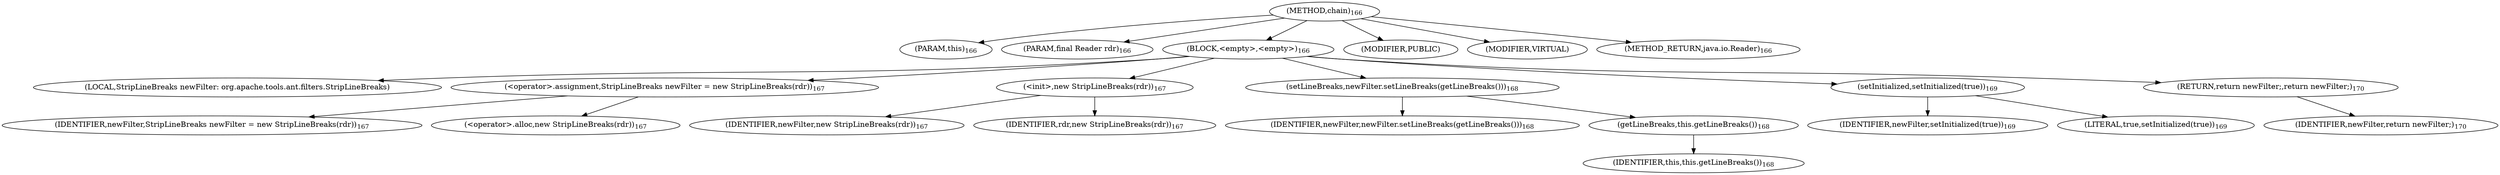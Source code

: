 digraph "chain" {  
"124" [label = <(METHOD,chain)<SUB>166</SUB>> ]
"16" [label = <(PARAM,this)<SUB>166</SUB>> ]
"125" [label = <(PARAM,final Reader rdr)<SUB>166</SUB>> ]
"126" [label = <(BLOCK,&lt;empty&gt;,&lt;empty&gt;)<SUB>166</SUB>> ]
"14" [label = <(LOCAL,StripLineBreaks newFilter: org.apache.tools.ant.filters.StripLineBreaks)> ]
"127" [label = <(&lt;operator&gt;.assignment,StripLineBreaks newFilter = new StripLineBreaks(rdr))<SUB>167</SUB>> ]
"128" [label = <(IDENTIFIER,newFilter,StripLineBreaks newFilter = new StripLineBreaks(rdr))<SUB>167</SUB>> ]
"129" [label = <(&lt;operator&gt;.alloc,new StripLineBreaks(rdr))<SUB>167</SUB>> ]
"130" [label = <(&lt;init&gt;,new StripLineBreaks(rdr))<SUB>167</SUB>> ]
"13" [label = <(IDENTIFIER,newFilter,new StripLineBreaks(rdr))<SUB>167</SUB>> ]
"131" [label = <(IDENTIFIER,rdr,new StripLineBreaks(rdr))<SUB>167</SUB>> ]
"132" [label = <(setLineBreaks,newFilter.setLineBreaks(getLineBreaks()))<SUB>168</SUB>> ]
"133" [label = <(IDENTIFIER,newFilter,newFilter.setLineBreaks(getLineBreaks()))<SUB>168</SUB>> ]
"134" [label = <(getLineBreaks,this.getLineBreaks())<SUB>168</SUB>> ]
"15" [label = <(IDENTIFIER,this,this.getLineBreaks())<SUB>168</SUB>> ]
"135" [label = <(setInitialized,setInitialized(true))<SUB>169</SUB>> ]
"136" [label = <(IDENTIFIER,newFilter,setInitialized(true))<SUB>169</SUB>> ]
"137" [label = <(LITERAL,true,setInitialized(true))<SUB>169</SUB>> ]
"138" [label = <(RETURN,return newFilter;,return newFilter;)<SUB>170</SUB>> ]
"139" [label = <(IDENTIFIER,newFilter,return newFilter;)<SUB>170</SUB>> ]
"140" [label = <(MODIFIER,PUBLIC)> ]
"141" [label = <(MODIFIER,VIRTUAL)> ]
"142" [label = <(METHOD_RETURN,java.io.Reader)<SUB>166</SUB>> ]
  "124" -> "16" 
  "124" -> "125" 
  "124" -> "126" 
  "124" -> "140" 
  "124" -> "141" 
  "124" -> "142" 
  "126" -> "14" 
  "126" -> "127" 
  "126" -> "130" 
  "126" -> "132" 
  "126" -> "135" 
  "126" -> "138" 
  "127" -> "128" 
  "127" -> "129" 
  "130" -> "13" 
  "130" -> "131" 
  "132" -> "133" 
  "132" -> "134" 
  "134" -> "15" 
  "135" -> "136" 
  "135" -> "137" 
  "138" -> "139" 
}
